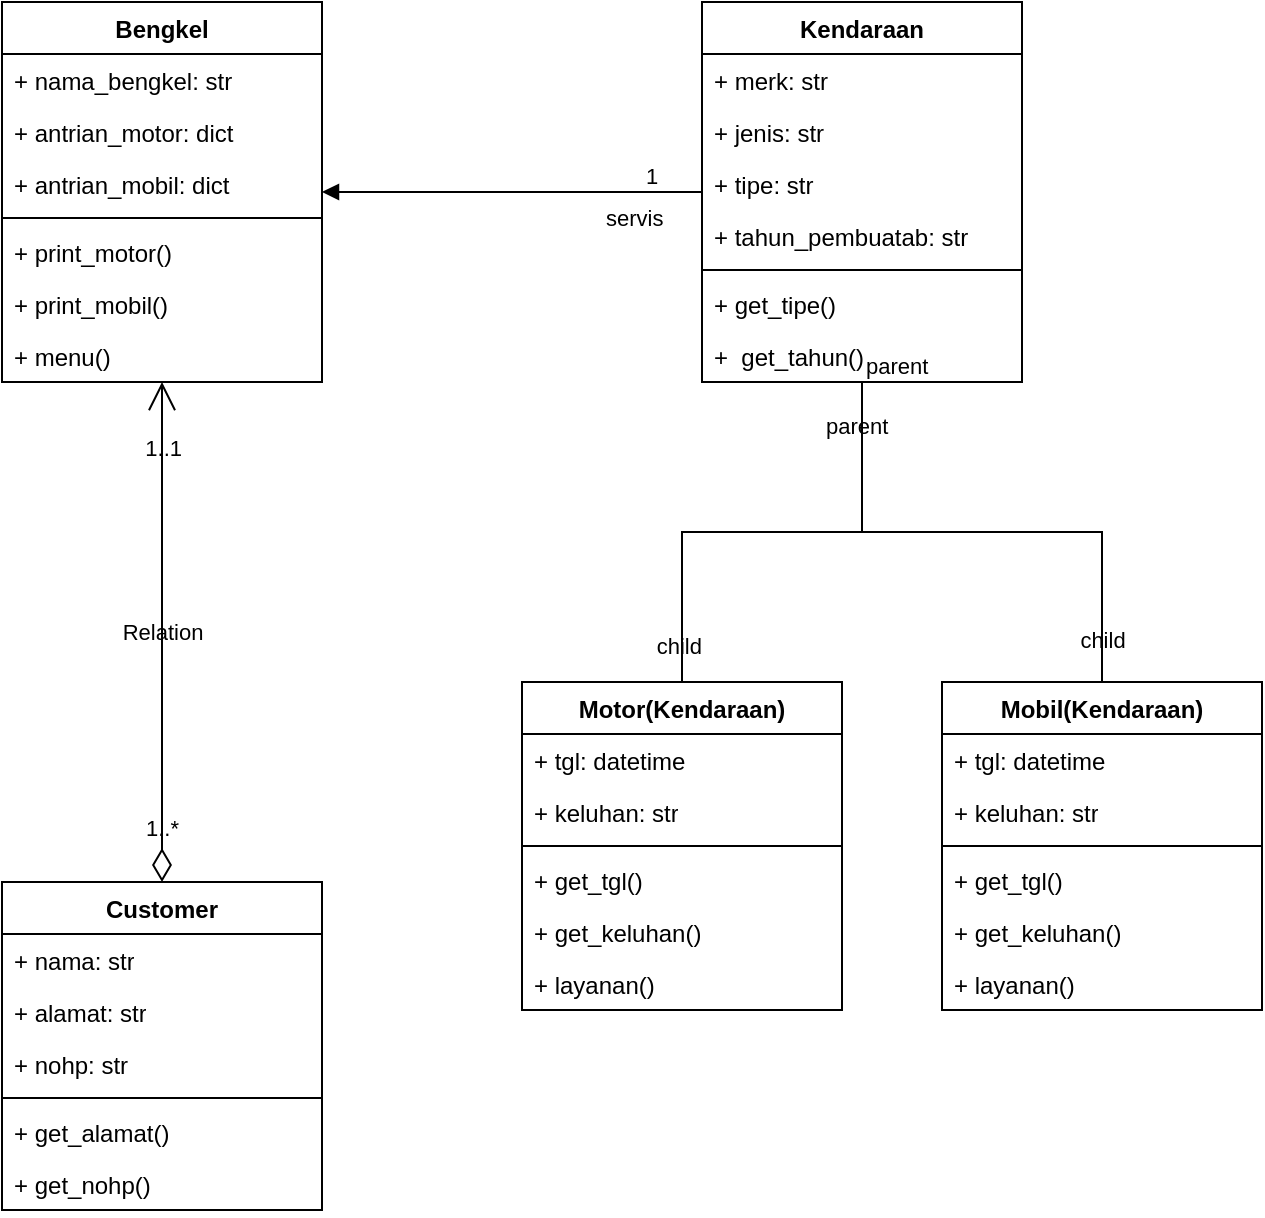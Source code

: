 <mxfile version="22.1.18" type="device">
  <diagram name="Page-1" id="ojhFZibw5G-0IUo3VJUx">
    <mxGraphModel dx="1791" dy="930" grid="1" gridSize="10" guides="1" tooltips="1" connect="1" arrows="1" fold="1" page="1" pageScale="1" pageWidth="850" pageHeight="1100" math="0" shadow="0">
      <root>
        <mxCell id="0" />
        <mxCell id="1" parent="0" />
        <mxCell id="ksBgvfjML4ggw4Ayy0CS-1" value="Bengkel" style="swimlane;fontStyle=1;align=center;verticalAlign=top;childLayout=stackLayout;horizontal=1;startSize=26;horizontalStack=0;resizeParent=1;resizeParentMax=0;resizeLast=0;collapsible=1;marginBottom=0;whiteSpace=wrap;html=1;labelBackgroundColor=none;" parent="1" vertex="1">
          <mxGeometry x="170" y="140" width="160" height="190" as="geometry" />
        </mxCell>
        <mxCell id="ksBgvfjML4ggw4Ayy0CS-2" value="+ nama_bengkel: str" style="text;strokeColor=none;fillColor=none;align=left;verticalAlign=top;spacingLeft=4;spacingRight=4;overflow=hidden;rotatable=0;points=[[0,0.5],[1,0.5]];portConstraint=eastwest;whiteSpace=wrap;html=1;labelBackgroundColor=none;" parent="ksBgvfjML4ggw4Ayy0CS-1" vertex="1">
          <mxGeometry y="26" width="160" height="26" as="geometry" />
        </mxCell>
        <mxCell id="ksBgvfjML4ggw4Ayy0CS-5" value="+ antrian_motor: dict" style="text;strokeColor=none;fillColor=none;align=left;verticalAlign=top;spacingLeft=4;spacingRight=4;overflow=hidden;rotatable=0;points=[[0,0.5],[1,0.5]];portConstraint=eastwest;whiteSpace=wrap;html=1;labelBackgroundColor=none;" parent="ksBgvfjML4ggw4Ayy0CS-1" vertex="1">
          <mxGeometry y="52" width="160" height="26" as="geometry" />
        </mxCell>
        <mxCell id="ksBgvfjML4ggw4Ayy0CS-6" value="+ antrian_mobil: dict" style="text;strokeColor=none;fillColor=none;align=left;verticalAlign=top;spacingLeft=4;spacingRight=4;overflow=hidden;rotatable=0;points=[[0,0.5],[1,0.5]];portConstraint=eastwest;whiteSpace=wrap;html=1;labelBackgroundColor=none;" parent="ksBgvfjML4ggw4Ayy0CS-1" vertex="1">
          <mxGeometry y="78" width="160" height="26" as="geometry" />
        </mxCell>
        <mxCell id="ksBgvfjML4ggw4Ayy0CS-3" value="" style="line;strokeWidth=1;fillColor=none;align=left;verticalAlign=middle;spacingTop=-1;spacingLeft=3;spacingRight=3;rotatable=0;labelPosition=right;points=[];portConstraint=eastwest;labelBackgroundColor=none;" parent="ksBgvfjML4ggw4Ayy0CS-1" vertex="1">
          <mxGeometry y="104" width="160" height="8" as="geometry" />
        </mxCell>
        <mxCell id="ksBgvfjML4ggw4Ayy0CS-4" value="+ print_motor()" style="text;strokeColor=none;fillColor=none;align=left;verticalAlign=top;spacingLeft=4;spacingRight=4;overflow=hidden;rotatable=0;points=[[0,0.5],[1,0.5]];portConstraint=eastwest;whiteSpace=wrap;html=1;labelBackgroundColor=none;" parent="ksBgvfjML4ggw4Ayy0CS-1" vertex="1">
          <mxGeometry y="112" width="160" height="26" as="geometry" />
        </mxCell>
        <mxCell id="ksBgvfjML4ggw4Ayy0CS-7" value="+ print_mobil()" style="text;strokeColor=none;fillColor=none;align=left;verticalAlign=top;spacingLeft=4;spacingRight=4;overflow=hidden;rotatable=0;points=[[0,0.5],[1,0.5]];portConstraint=eastwest;whiteSpace=wrap;html=1;labelBackgroundColor=none;" parent="ksBgvfjML4ggw4Ayy0CS-1" vertex="1">
          <mxGeometry y="138" width="160" height="26" as="geometry" />
        </mxCell>
        <mxCell id="ksBgvfjML4ggw4Ayy0CS-8" value="+ menu()" style="text;strokeColor=none;fillColor=none;align=left;verticalAlign=top;spacingLeft=4;spacingRight=4;overflow=hidden;rotatable=0;points=[[0,0.5],[1,0.5]];portConstraint=eastwest;whiteSpace=wrap;html=1;labelBackgroundColor=none;" parent="ksBgvfjML4ggw4Ayy0CS-1" vertex="1">
          <mxGeometry y="164" width="160" height="26" as="geometry" />
        </mxCell>
        <mxCell id="ksBgvfjML4ggw4Ayy0CS-9" value="Customer" style="swimlane;fontStyle=1;align=center;verticalAlign=top;childLayout=stackLayout;horizontal=1;startSize=26;horizontalStack=0;resizeParent=1;resizeParentMax=0;resizeLast=0;collapsible=1;marginBottom=0;whiteSpace=wrap;html=1;labelBackgroundColor=none;" parent="1" vertex="1">
          <mxGeometry x="170" y="580" width="160" height="164" as="geometry" />
        </mxCell>
        <mxCell id="ksBgvfjML4ggw4Ayy0CS-10" value="+ nama: str" style="text;strokeColor=none;fillColor=none;align=left;verticalAlign=top;spacingLeft=4;spacingRight=4;overflow=hidden;rotatable=0;points=[[0,0.5],[1,0.5]];portConstraint=eastwest;whiteSpace=wrap;html=1;labelBackgroundColor=none;" parent="ksBgvfjML4ggw4Ayy0CS-9" vertex="1">
          <mxGeometry y="26" width="160" height="26" as="geometry" />
        </mxCell>
        <mxCell id="ksBgvfjML4ggw4Ayy0CS-14" value="+ alamat: str" style="text;strokeColor=none;fillColor=none;align=left;verticalAlign=top;spacingLeft=4;spacingRight=4;overflow=hidden;rotatable=0;points=[[0,0.5],[1,0.5]];portConstraint=eastwest;whiteSpace=wrap;html=1;labelBackgroundColor=none;" parent="ksBgvfjML4ggw4Ayy0CS-9" vertex="1">
          <mxGeometry y="52" width="160" height="26" as="geometry" />
        </mxCell>
        <mxCell id="ksBgvfjML4ggw4Ayy0CS-13" value="+ nohp: str" style="text;strokeColor=none;fillColor=none;align=left;verticalAlign=top;spacingLeft=4;spacingRight=4;overflow=hidden;rotatable=0;points=[[0,0.5],[1,0.5]];portConstraint=eastwest;whiteSpace=wrap;html=1;labelBackgroundColor=none;" parent="ksBgvfjML4ggw4Ayy0CS-9" vertex="1">
          <mxGeometry y="78" width="160" height="26" as="geometry" />
        </mxCell>
        <mxCell id="ksBgvfjML4ggw4Ayy0CS-11" value="" style="line;strokeWidth=1;fillColor=none;align=left;verticalAlign=middle;spacingTop=-1;spacingLeft=3;spacingRight=3;rotatable=0;labelPosition=right;points=[];portConstraint=eastwest;labelBackgroundColor=none;" parent="ksBgvfjML4ggw4Ayy0CS-9" vertex="1">
          <mxGeometry y="104" width="160" height="8" as="geometry" />
        </mxCell>
        <mxCell id="ksBgvfjML4ggw4Ayy0CS-12" value="+ get_alamat()" style="text;strokeColor=none;fillColor=none;align=left;verticalAlign=top;spacingLeft=4;spacingRight=4;overflow=hidden;rotatable=0;points=[[0,0.5],[1,0.5]];portConstraint=eastwest;whiteSpace=wrap;html=1;labelBackgroundColor=none;" parent="ksBgvfjML4ggw4Ayy0CS-9" vertex="1">
          <mxGeometry y="112" width="160" height="26" as="geometry" />
        </mxCell>
        <mxCell id="ksBgvfjML4ggw4Ayy0CS-15" value="+ get_nohp()" style="text;strokeColor=none;fillColor=none;align=left;verticalAlign=top;spacingLeft=4;spacingRight=4;overflow=hidden;rotatable=0;points=[[0,0.5],[1,0.5]];portConstraint=eastwest;whiteSpace=wrap;html=1;labelBackgroundColor=none;" parent="ksBgvfjML4ggw4Ayy0CS-9" vertex="1">
          <mxGeometry y="138" width="160" height="26" as="geometry" />
        </mxCell>
        <mxCell id="ksBgvfjML4ggw4Ayy0CS-17" value="Relation" style="endArrow=open;html=1;endSize=12;startArrow=diamondThin;startSize=14;startFill=0;edgeStyle=orthogonalEdgeStyle;rounded=0;labelBackgroundColor=none;fontColor=default;" parent="1" source="ksBgvfjML4ggw4Ayy0CS-9" target="ksBgvfjML4ggw4Ayy0CS-1" edge="1">
          <mxGeometry relative="1" as="geometry">
            <mxPoint x="400" y="580" as="sourcePoint" />
            <mxPoint x="240" y="360" as="targetPoint" />
            <Array as="points">
              <mxPoint x="250" y="480" />
              <mxPoint x="250" y="480" />
            </Array>
          </mxGeometry>
        </mxCell>
        <mxCell id="ksBgvfjML4ggw4Ayy0CS-18" value="1..*" style="edgeLabel;resizable=0;html=1;align=left;verticalAlign=top;labelBackgroundColor=none;" parent="ksBgvfjML4ggw4Ayy0CS-17" connectable="0" vertex="1">
          <mxGeometry x="-1" relative="1" as="geometry">
            <mxPoint x="-10" y="-40" as="offset" />
          </mxGeometry>
        </mxCell>
        <mxCell id="ksBgvfjML4ggw4Ayy0CS-19" value="1..1" style="edgeLabel;resizable=0;html=1;align=right;verticalAlign=top;labelBackgroundColor=none;" parent="ksBgvfjML4ggw4Ayy0CS-17" connectable="0" vertex="1">
          <mxGeometry x="1" relative="1" as="geometry">
            <mxPoint x="10" y="20" as="offset" />
          </mxGeometry>
        </mxCell>
        <mxCell id="ksBgvfjML4ggw4Ayy0CS-24" value="Kendaraan" style="swimlane;fontStyle=1;align=center;verticalAlign=top;childLayout=stackLayout;horizontal=1;startSize=26;horizontalStack=0;resizeParent=1;resizeParentMax=0;resizeLast=0;collapsible=1;marginBottom=0;whiteSpace=wrap;html=1;labelBackgroundColor=none;" parent="1" vertex="1">
          <mxGeometry x="520" y="140" width="160" height="190" as="geometry" />
        </mxCell>
        <mxCell id="ksBgvfjML4ggw4Ayy0CS-25" value="+ merk: str" style="text;strokeColor=none;fillColor=none;align=left;verticalAlign=top;spacingLeft=4;spacingRight=4;overflow=hidden;rotatable=0;points=[[0,0.5],[1,0.5]];portConstraint=eastwest;whiteSpace=wrap;html=1;labelBackgroundColor=none;" parent="ksBgvfjML4ggw4Ayy0CS-24" vertex="1">
          <mxGeometry y="26" width="160" height="26" as="geometry" />
        </mxCell>
        <mxCell id="ksBgvfjML4ggw4Ayy0CS-29" value="+ jenis: str" style="text;strokeColor=none;fillColor=none;align=left;verticalAlign=top;spacingLeft=4;spacingRight=4;overflow=hidden;rotatable=0;points=[[0,0.5],[1,0.5]];portConstraint=eastwest;whiteSpace=wrap;html=1;labelBackgroundColor=none;" parent="ksBgvfjML4ggw4Ayy0CS-24" vertex="1">
          <mxGeometry y="52" width="160" height="26" as="geometry" />
        </mxCell>
        <mxCell id="ksBgvfjML4ggw4Ayy0CS-30" value="+ tipe: str" style="text;strokeColor=none;fillColor=none;align=left;verticalAlign=top;spacingLeft=4;spacingRight=4;overflow=hidden;rotatable=0;points=[[0,0.5],[1,0.5]];portConstraint=eastwest;whiteSpace=wrap;html=1;labelBackgroundColor=none;" parent="ksBgvfjML4ggw4Ayy0CS-24" vertex="1">
          <mxGeometry y="78" width="160" height="26" as="geometry" />
        </mxCell>
        <mxCell id="ksBgvfjML4ggw4Ayy0CS-28" value="+ tahun_pembuatab: str" style="text;strokeColor=none;fillColor=none;align=left;verticalAlign=top;spacingLeft=4;spacingRight=4;overflow=hidden;rotatable=0;points=[[0,0.5],[1,0.5]];portConstraint=eastwest;whiteSpace=wrap;html=1;labelBackgroundColor=none;" parent="ksBgvfjML4ggw4Ayy0CS-24" vertex="1">
          <mxGeometry y="104" width="160" height="26" as="geometry" />
        </mxCell>
        <mxCell id="ksBgvfjML4ggw4Ayy0CS-26" value="" style="line;strokeWidth=1;fillColor=none;align=left;verticalAlign=middle;spacingTop=-1;spacingLeft=3;spacingRight=3;rotatable=0;labelPosition=right;points=[];portConstraint=eastwest;labelBackgroundColor=none;" parent="ksBgvfjML4ggw4Ayy0CS-24" vertex="1">
          <mxGeometry y="130" width="160" height="8" as="geometry" />
        </mxCell>
        <mxCell id="ksBgvfjML4ggw4Ayy0CS-31" value="+ get_tipe()" style="text;strokeColor=none;fillColor=none;align=left;verticalAlign=top;spacingLeft=4;spacingRight=4;overflow=hidden;rotatable=0;points=[[0,0.5],[1,0.5]];portConstraint=eastwest;whiteSpace=wrap;html=1;labelBackgroundColor=none;" parent="ksBgvfjML4ggw4Ayy0CS-24" vertex="1">
          <mxGeometry y="138" width="160" height="26" as="geometry" />
        </mxCell>
        <mxCell id="ksBgvfjML4ggw4Ayy0CS-27" value="+&amp;nbsp; get_tahun()" style="text;strokeColor=none;fillColor=none;align=left;verticalAlign=top;spacingLeft=4;spacingRight=4;overflow=hidden;rotatable=0;points=[[0,0.5],[1,0.5]];portConstraint=eastwest;whiteSpace=wrap;html=1;labelBackgroundColor=none;" parent="ksBgvfjML4ggw4Ayy0CS-24" vertex="1">
          <mxGeometry y="164" width="160" height="26" as="geometry" />
        </mxCell>
        <mxCell id="ksBgvfjML4ggw4Ayy0CS-32" value="servis" style="endArrow=block;endFill=1;html=1;edgeStyle=orthogonalEdgeStyle;align=left;verticalAlign=top;rounded=0;labelBackgroundColor=none;fontColor=default;" parent="1" source="ksBgvfjML4ggw4Ayy0CS-24" target="ksBgvfjML4ggw4Ayy0CS-1" edge="1">
          <mxGeometry x="-0.474" relative="1" as="geometry">
            <mxPoint x="430" y="550" as="sourcePoint" />
            <mxPoint x="590" y="550" as="targetPoint" />
            <mxPoint as="offset" />
          </mxGeometry>
        </mxCell>
        <mxCell id="ksBgvfjML4ggw4Ayy0CS-33" value="1" style="edgeLabel;resizable=0;html=1;align=left;verticalAlign=bottom;labelBackgroundColor=none;" parent="ksBgvfjML4ggw4Ayy0CS-32" connectable="0" vertex="1">
          <mxGeometry x="-1" relative="1" as="geometry">
            <mxPoint x="-30" as="offset" />
          </mxGeometry>
        </mxCell>
        <mxCell id="ksBgvfjML4ggw4Ayy0CS-34" value="Motor(Kendaraan)" style="swimlane;fontStyle=1;align=center;verticalAlign=top;childLayout=stackLayout;horizontal=1;startSize=26;horizontalStack=0;resizeParent=1;resizeParentMax=0;resizeLast=0;collapsible=1;marginBottom=0;whiteSpace=wrap;html=1;labelBackgroundColor=none;" parent="1" vertex="1">
          <mxGeometry x="430" y="480" width="160" height="164" as="geometry" />
        </mxCell>
        <mxCell id="ksBgvfjML4ggw4Ayy0CS-35" value="+ tgl: datetime" style="text;strokeColor=none;fillColor=none;align=left;verticalAlign=top;spacingLeft=4;spacingRight=4;overflow=hidden;rotatable=0;points=[[0,0.5],[1,0.5]];portConstraint=eastwest;whiteSpace=wrap;html=1;labelBackgroundColor=none;" parent="ksBgvfjML4ggw4Ayy0CS-34" vertex="1">
          <mxGeometry y="26" width="160" height="26" as="geometry" />
        </mxCell>
        <mxCell id="ksBgvfjML4ggw4Ayy0CS-42" value="+ keluhan: str" style="text;strokeColor=none;fillColor=none;align=left;verticalAlign=top;spacingLeft=4;spacingRight=4;overflow=hidden;rotatable=0;points=[[0,0.5],[1,0.5]];portConstraint=eastwest;whiteSpace=wrap;html=1;labelBackgroundColor=none;" parent="ksBgvfjML4ggw4Ayy0CS-34" vertex="1">
          <mxGeometry y="52" width="160" height="26" as="geometry" />
        </mxCell>
        <mxCell id="ksBgvfjML4ggw4Ayy0CS-36" value="" style="line;strokeWidth=1;fillColor=none;align=left;verticalAlign=middle;spacingTop=-1;spacingLeft=3;spacingRight=3;rotatable=0;labelPosition=right;points=[];portConstraint=eastwest;labelBackgroundColor=none;" parent="ksBgvfjML4ggw4Ayy0CS-34" vertex="1">
          <mxGeometry y="78" width="160" height="8" as="geometry" />
        </mxCell>
        <mxCell id="ksBgvfjML4ggw4Ayy0CS-37" value="+ get_tgl()" style="text;strokeColor=none;fillColor=none;align=left;verticalAlign=top;spacingLeft=4;spacingRight=4;overflow=hidden;rotatable=0;points=[[0,0.5],[1,0.5]];portConstraint=eastwest;whiteSpace=wrap;html=1;labelBackgroundColor=none;" parent="ksBgvfjML4ggw4Ayy0CS-34" vertex="1">
          <mxGeometry y="86" width="160" height="26" as="geometry" />
        </mxCell>
        <mxCell id="ksBgvfjML4ggw4Ayy0CS-43" value="+ get_keluhan()" style="text;strokeColor=none;fillColor=none;align=left;verticalAlign=top;spacingLeft=4;spacingRight=4;overflow=hidden;rotatable=0;points=[[0,0.5],[1,0.5]];portConstraint=eastwest;whiteSpace=wrap;html=1;labelBackgroundColor=none;" parent="ksBgvfjML4ggw4Ayy0CS-34" vertex="1">
          <mxGeometry y="112" width="160" height="26" as="geometry" />
        </mxCell>
        <mxCell id="ksBgvfjML4ggw4Ayy0CS-44" value="+ layanan()" style="text;strokeColor=none;fillColor=none;align=left;verticalAlign=top;spacingLeft=4;spacingRight=4;overflow=hidden;rotatable=0;points=[[0,0.5],[1,0.5]];portConstraint=eastwest;whiteSpace=wrap;html=1;labelBackgroundColor=none;" parent="ksBgvfjML4ggw4Ayy0CS-34" vertex="1">
          <mxGeometry y="138" width="160" height="26" as="geometry" />
        </mxCell>
        <mxCell id="ksBgvfjML4ggw4Ayy0CS-38" value="" style="endArrow=none;html=1;edgeStyle=orthogonalEdgeStyle;rounded=0;labelBackgroundColor=none;fontColor=default;" parent="1" source="ksBgvfjML4ggw4Ayy0CS-24" target="ksBgvfjML4ggw4Ayy0CS-34" edge="1">
          <mxGeometry relative="1" as="geometry">
            <mxPoint x="430" y="550" as="sourcePoint" />
            <mxPoint x="590" y="550" as="targetPoint" />
          </mxGeometry>
        </mxCell>
        <mxCell id="ksBgvfjML4ggw4Ayy0CS-39" value="parent" style="edgeLabel;resizable=0;html=1;align=left;verticalAlign=bottom;labelBackgroundColor=none;" parent="ksBgvfjML4ggw4Ayy0CS-38" connectable="0" vertex="1">
          <mxGeometry x="-1" relative="1" as="geometry">
            <mxPoint x="-20" y="30" as="offset" />
          </mxGeometry>
        </mxCell>
        <mxCell id="ksBgvfjML4ggw4Ayy0CS-40" value="child" style="edgeLabel;resizable=0;html=1;align=right;verticalAlign=bottom;labelBackgroundColor=none;" parent="ksBgvfjML4ggw4Ayy0CS-38" connectable="0" vertex="1">
          <mxGeometry x="1" relative="1" as="geometry">
            <mxPoint x="10" y="-10" as="offset" />
          </mxGeometry>
        </mxCell>
        <mxCell id="ksBgvfjML4ggw4Ayy0CS-45" value="Mobil(Kendaraan)" style="swimlane;fontStyle=1;align=center;verticalAlign=top;childLayout=stackLayout;horizontal=1;startSize=26;horizontalStack=0;resizeParent=1;resizeParentMax=0;resizeLast=0;collapsible=1;marginBottom=0;whiteSpace=wrap;html=1;labelBackgroundColor=none;" parent="1" vertex="1">
          <mxGeometry x="640" y="480" width="160" height="164" as="geometry" />
        </mxCell>
        <mxCell id="ksBgvfjML4ggw4Ayy0CS-46" value="+ tgl: datetime" style="text;strokeColor=none;fillColor=none;align=left;verticalAlign=top;spacingLeft=4;spacingRight=4;overflow=hidden;rotatable=0;points=[[0,0.5],[1,0.5]];portConstraint=eastwest;whiteSpace=wrap;html=1;labelBackgroundColor=none;" parent="ksBgvfjML4ggw4Ayy0CS-45" vertex="1">
          <mxGeometry y="26" width="160" height="26" as="geometry" />
        </mxCell>
        <mxCell id="ksBgvfjML4ggw4Ayy0CS-47" value="+ keluhan: str" style="text;strokeColor=none;fillColor=none;align=left;verticalAlign=top;spacingLeft=4;spacingRight=4;overflow=hidden;rotatable=0;points=[[0,0.5],[1,0.5]];portConstraint=eastwest;whiteSpace=wrap;html=1;labelBackgroundColor=none;" parent="ksBgvfjML4ggw4Ayy0CS-45" vertex="1">
          <mxGeometry y="52" width="160" height="26" as="geometry" />
        </mxCell>
        <mxCell id="ksBgvfjML4ggw4Ayy0CS-48" value="" style="line;strokeWidth=1;fillColor=none;align=left;verticalAlign=middle;spacingTop=-1;spacingLeft=3;spacingRight=3;rotatable=0;labelPosition=right;points=[];portConstraint=eastwest;labelBackgroundColor=none;" parent="ksBgvfjML4ggw4Ayy0CS-45" vertex="1">
          <mxGeometry y="78" width="160" height="8" as="geometry" />
        </mxCell>
        <mxCell id="ksBgvfjML4ggw4Ayy0CS-49" value="+ get_tgl()" style="text;strokeColor=none;fillColor=none;align=left;verticalAlign=top;spacingLeft=4;spacingRight=4;overflow=hidden;rotatable=0;points=[[0,0.5],[1,0.5]];portConstraint=eastwest;whiteSpace=wrap;html=1;labelBackgroundColor=none;" parent="ksBgvfjML4ggw4Ayy0CS-45" vertex="1">
          <mxGeometry y="86" width="160" height="26" as="geometry" />
        </mxCell>
        <mxCell id="ksBgvfjML4ggw4Ayy0CS-50" value="+ get_keluhan()" style="text;strokeColor=none;fillColor=none;align=left;verticalAlign=top;spacingLeft=4;spacingRight=4;overflow=hidden;rotatable=0;points=[[0,0.5],[1,0.5]];portConstraint=eastwest;whiteSpace=wrap;html=1;labelBackgroundColor=none;" parent="ksBgvfjML4ggw4Ayy0CS-45" vertex="1">
          <mxGeometry y="112" width="160" height="26" as="geometry" />
        </mxCell>
        <mxCell id="ksBgvfjML4ggw4Ayy0CS-51" value="+ layanan()" style="text;strokeColor=none;fillColor=none;align=left;verticalAlign=top;spacingLeft=4;spacingRight=4;overflow=hidden;rotatable=0;points=[[0,0.5],[1,0.5]];portConstraint=eastwest;whiteSpace=wrap;html=1;labelBackgroundColor=none;" parent="ksBgvfjML4ggw4Ayy0CS-45" vertex="1">
          <mxGeometry y="138" width="160" height="26" as="geometry" />
        </mxCell>
        <mxCell id="ksBgvfjML4ggw4Ayy0CS-53" value="" style="endArrow=none;html=1;edgeStyle=orthogonalEdgeStyle;rounded=0;entryX=0.5;entryY=0;entryDx=0;entryDy=0;labelBackgroundColor=none;fontColor=default;" parent="1" source="ksBgvfjML4ggw4Ayy0CS-24" target="ksBgvfjML4ggw4Ayy0CS-45" edge="1">
          <mxGeometry relative="1" as="geometry">
            <mxPoint x="510" y="550" as="sourcePoint" />
            <mxPoint x="670" y="550" as="targetPoint" />
          </mxGeometry>
        </mxCell>
        <mxCell id="ksBgvfjML4ggw4Ayy0CS-54" value="parent" style="edgeLabel;resizable=0;html=1;align=left;verticalAlign=bottom;labelBackgroundColor=none;" parent="ksBgvfjML4ggw4Ayy0CS-53" connectable="0" vertex="1">
          <mxGeometry x="-1" relative="1" as="geometry" />
        </mxCell>
        <mxCell id="ksBgvfjML4ggw4Ayy0CS-58" value="child" style="edgeLabel;html=1;align=center;verticalAlign=middle;resizable=0;points=[];labelBackgroundColor=none;" parent="ksBgvfjML4ggw4Ayy0CS-53" vertex="1" connectable="0">
          <mxGeometry x="0.846" y="3" relative="1" as="geometry">
            <mxPoint x="-3" as="offset" />
          </mxGeometry>
        </mxCell>
      </root>
    </mxGraphModel>
  </diagram>
</mxfile>
